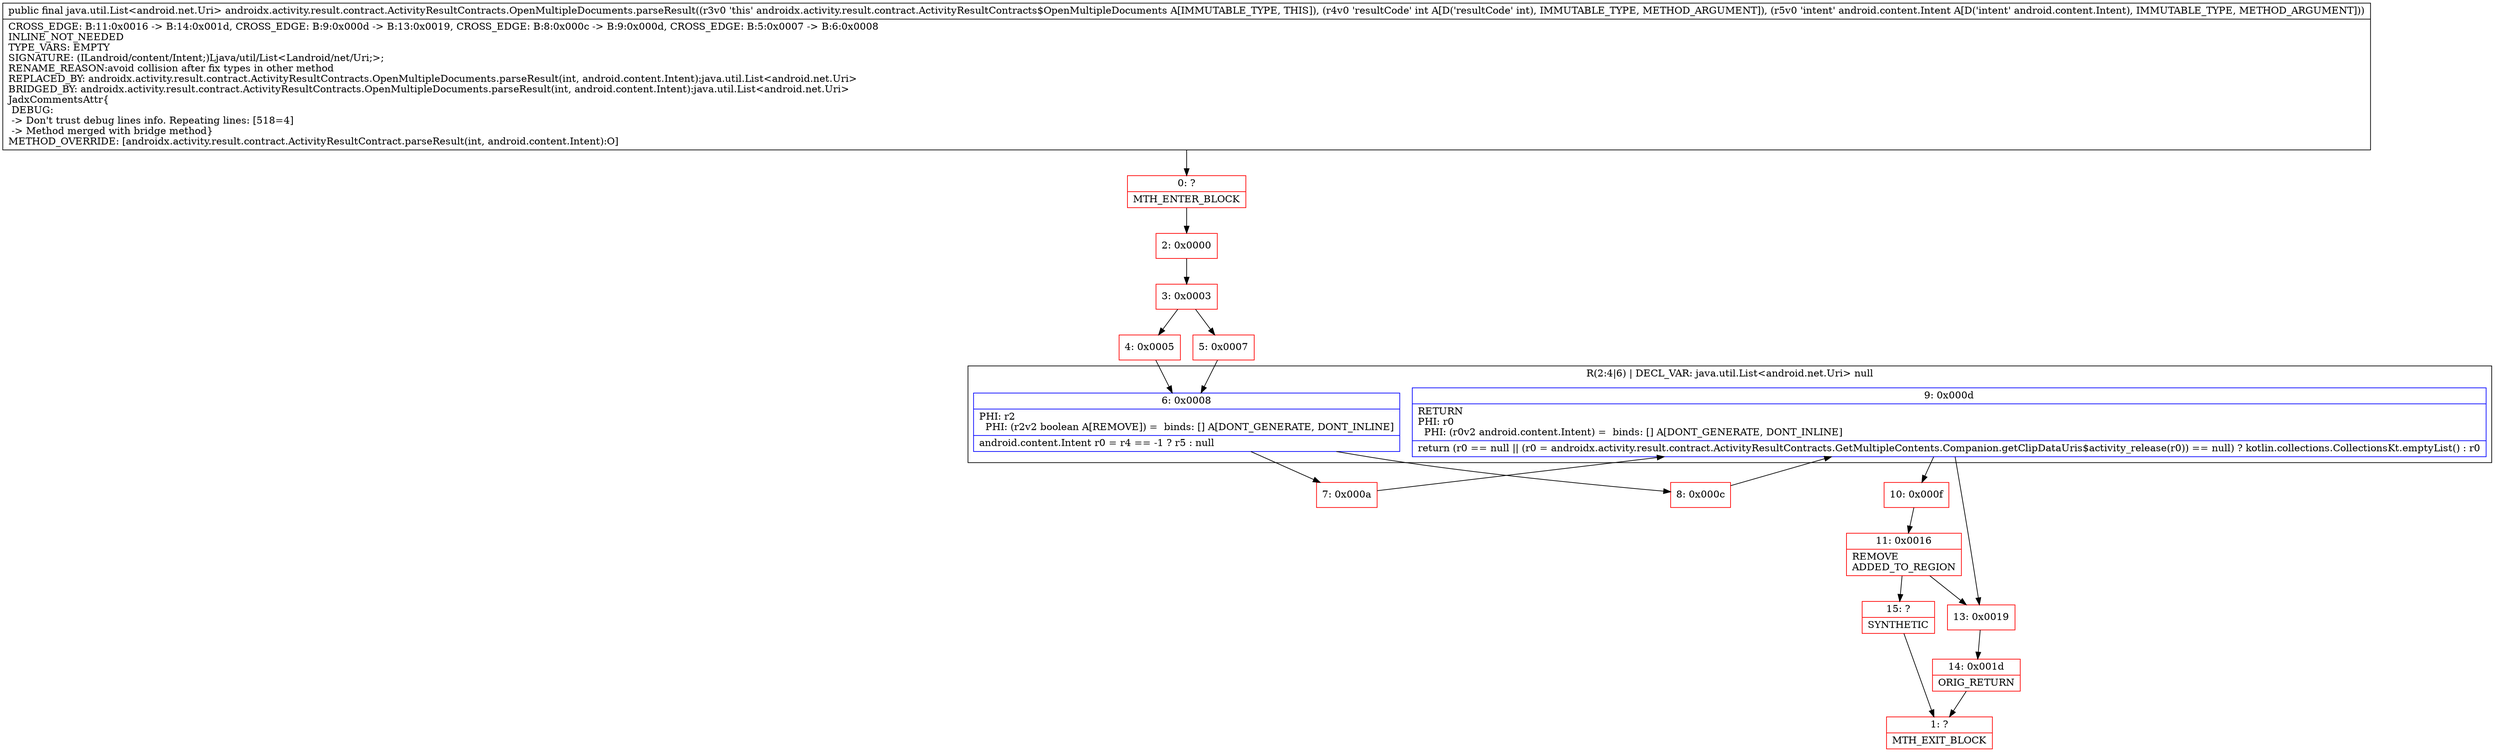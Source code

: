 digraph "CFG forandroidx.activity.result.contract.ActivityResultContracts.OpenMultipleDocuments.parseResult(ILandroid\/content\/Intent;)Ljava\/util\/List;" {
subgraph cluster_Region_793278645 {
label = "R(2:4|6) | DECL_VAR: java.util.List\<android.net.Uri\> null\l";
node [shape=record,color=blue];
Node_6 [shape=record,label="{6\:\ 0x0008|PHI: r2 \l  PHI: (r2v2 boolean A[REMOVE]) =  binds: [] A[DONT_GENERATE, DONT_INLINE]\l|android.content.Intent r0 = r4 == \-1 ? r5 : null\l}"];
Node_9 [shape=record,label="{9\:\ 0x000d|RETURN\lPHI: r0 \l  PHI: (r0v2 android.content.Intent) =  binds: [] A[DONT_GENERATE, DONT_INLINE]\l|return (r0 == null \|\| (r0 = androidx.activity.result.contract.ActivityResultContracts.GetMultipleContents.Companion.getClipDataUris$activity_release(r0)) == null) ? kotlin.collections.CollectionsKt.emptyList() : r0\l}"];
}
Node_0 [shape=record,color=red,label="{0\:\ ?|MTH_ENTER_BLOCK\l}"];
Node_2 [shape=record,color=red,label="{2\:\ 0x0000}"];
Node_3 [shape=record,color=red,label="{3\:\ 0x0003}"];
Node_4 [shape=record,color=red,label="{4\:\ 0x0005}"];
Node_7 [shape=record,color=red,label="{7\:\ 0x000a}"];
Node_10 [shape=record,color=red,label="{10\:\ 0x000f}"];
Node_11 [shape=record,color=red,label="{11\:\ 0x0016|REMOVE\lADDED_TO_REGION\l}"];
Node_15 [shape=record,color=red,label="{15\:\ ?|SYNTHETIC\l}"];
Node_1 [shape=record,color=red,label="{1\:\ ?|MTH_EXIT_BLOCK\l}"];
Node_13 [shape=record,color=red,label="{13\:\ 0x0019}"];
Node_14 [shape=record,color=red,label="{14\:\ 0x001d|ORIG_RETURN\l}"];
Node_8 [shape=record,color=red,label="{8\:\ 0x000c}"];
Node_5 [shape=record,color=red,label="{5\:\ 0x0007}"];
MethodNode[shape=record,label="{public final java.util.List\<android.net.Uri\> androidx.activity.result.contract.ActivityResultContracts.OpenMultipleDocuments.parseResult((r3v0 'this' androidx.activity.result.contract.ActivityResultContracts$OpenMultipleDocuments A[IMMUTABLE_TYPE, THIS]), (r4v0 'resultCode' int A[D('resultCode' int), IMMUTABLE_TYPE, METHOD_ARGUMENT]), (r5v0 'intent' android.content.Intent A[D('intent' android.content.Intent), IMMUTABLE_TYPE, METHOD_ARGUMENT]))  | CROSS_EDGE: B:11:0x0016 \-\> B:14:0x001d, CROSS_EDGE: B:9:0x000d \-\> B:13:0x0019, CROSS_EDGE: B:8:0x000c \-\> B:9:0x000d, CROSS_EDGE: B:5:0x0007 \-\> B:6:0x0008\lINLINE_NOT_NEEDED\lTYPE_VARS: EMPTY\lSIGNATURE: (ILandroid\/content\/Intent;)Ljava\/util\/List\<Landroid\/net\/Uri;\>;\lRENAME_REASON:avoid collision after fix types in other method\lREPLACED_BY: androidx.activity.result.contract.ActivityResultContracts.OpenMultipleDocuments.parseResult(int, android.content.Intent):java.util.List\<android.net.Uri\>\lBRIDGED_BY: androidx.activity.result.contract.ActivityResultContracts.OpenMultipleDocuments.parseResult(int, android.content.Intent):java.util.List\<android.net.Uri\>\lJadxCommentsAttr\{\l DEBUG: \l \-\> Don't trust debug lines info. Repeating lines: [518=4]\l \-\> Method merged with bridge method\}\lMETHOD_OVERRIDE: [androidx.activity.result.contract.ActivityResultContract.parseResult(int, android.content.Intent):O]\l}"];
MethodNode -> Node_0;Node_6 -> Node_7;
Node_6 -> Node_8;
Node_9 -> Node_10;
Node_9 -> Node_13;
Node_0 -> Node_2;
Node_2 -> Node_3;
Node_3 -> Node_4;
Node_3 -> Node_5;
Node_4 -> Node_6;
Node_7 -> Node_9;
Node_10 -> Node_11;
Node_11 -> Node_13;
Node_11 -> Node_15;
Node_15 -> Node_1;
Node_13 -> Node_14;
Node_14 -> Node_1;
Node_8 -> Node_9;
Node_5 -> Node_6;
}

